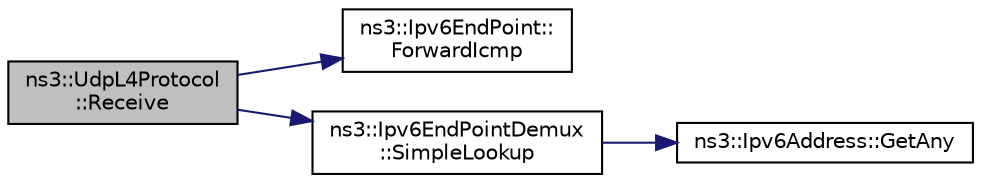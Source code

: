 digraph "ns3::UdpL4Protocol::Receive"
{
 // LATEX_PDF_SIZE
  edge [fontname="Helvetica",fontsize="10",labelfontname="Helvetica",labelfontsize="10"];
  node [fontname="Helvetica",fontsize="10",shape=record];
  rankdir="LR";
  Node1 [label="ns3::UdpL4Protocol\l::Receive",height=0.2,width=0.4,color="black", fillcolor="grey75", style="filled", fontcolor="black",tooltip="Called from lower-level layers to send the packet up in the stack."];
  Node1 -> Node2 [color="midnightblue",fontsize="10",style="solid",fontname="Helvetica"];
  Node2 [label="ns3::Ipv6EndPoint::\lForwardIcmp",height=0.2,width=0.4,color="black", fillcolor="white", style="filled",URL="$classns3_1_1_ipv6_end_point.html#ac5995f5c6c1f15fc8ef7d8daf76167ad",tooltip="Forward the ICMP packet to the upper level."];
  Node1 -> Node3 [color="midnightblue",fontsize="10",style="solid",fontname="Helvetica"];
  Node3 [label="ns3::Ipv6EndPointDemux\l::SimpleLookup",height=0.2,width=0.4,color="black", fillcolor="white", style="filled",URL="$classns3_1_1_ipv6_end_point_demux.html#aa6fa6603f213bd48e6b03e68d6cef80b",tooltip="Simple lookup for a four-tuple match."];
  Node3 -> Node4 [color="midnightblue",fontsize="10",style="solid",fontname="Helvetica"];
  Node4 [label="ns3::Ipv6Address::GetAny",height=0.2,width=0.4,color="black", fillcolor="white", style="filled",URL="$classns3_1_1_ipv6_address.html#a2783e8badfc98c8b0a8508bba6e1b91e",tooltip="Get the \"any\" (::) Ipv6Address."];
}

